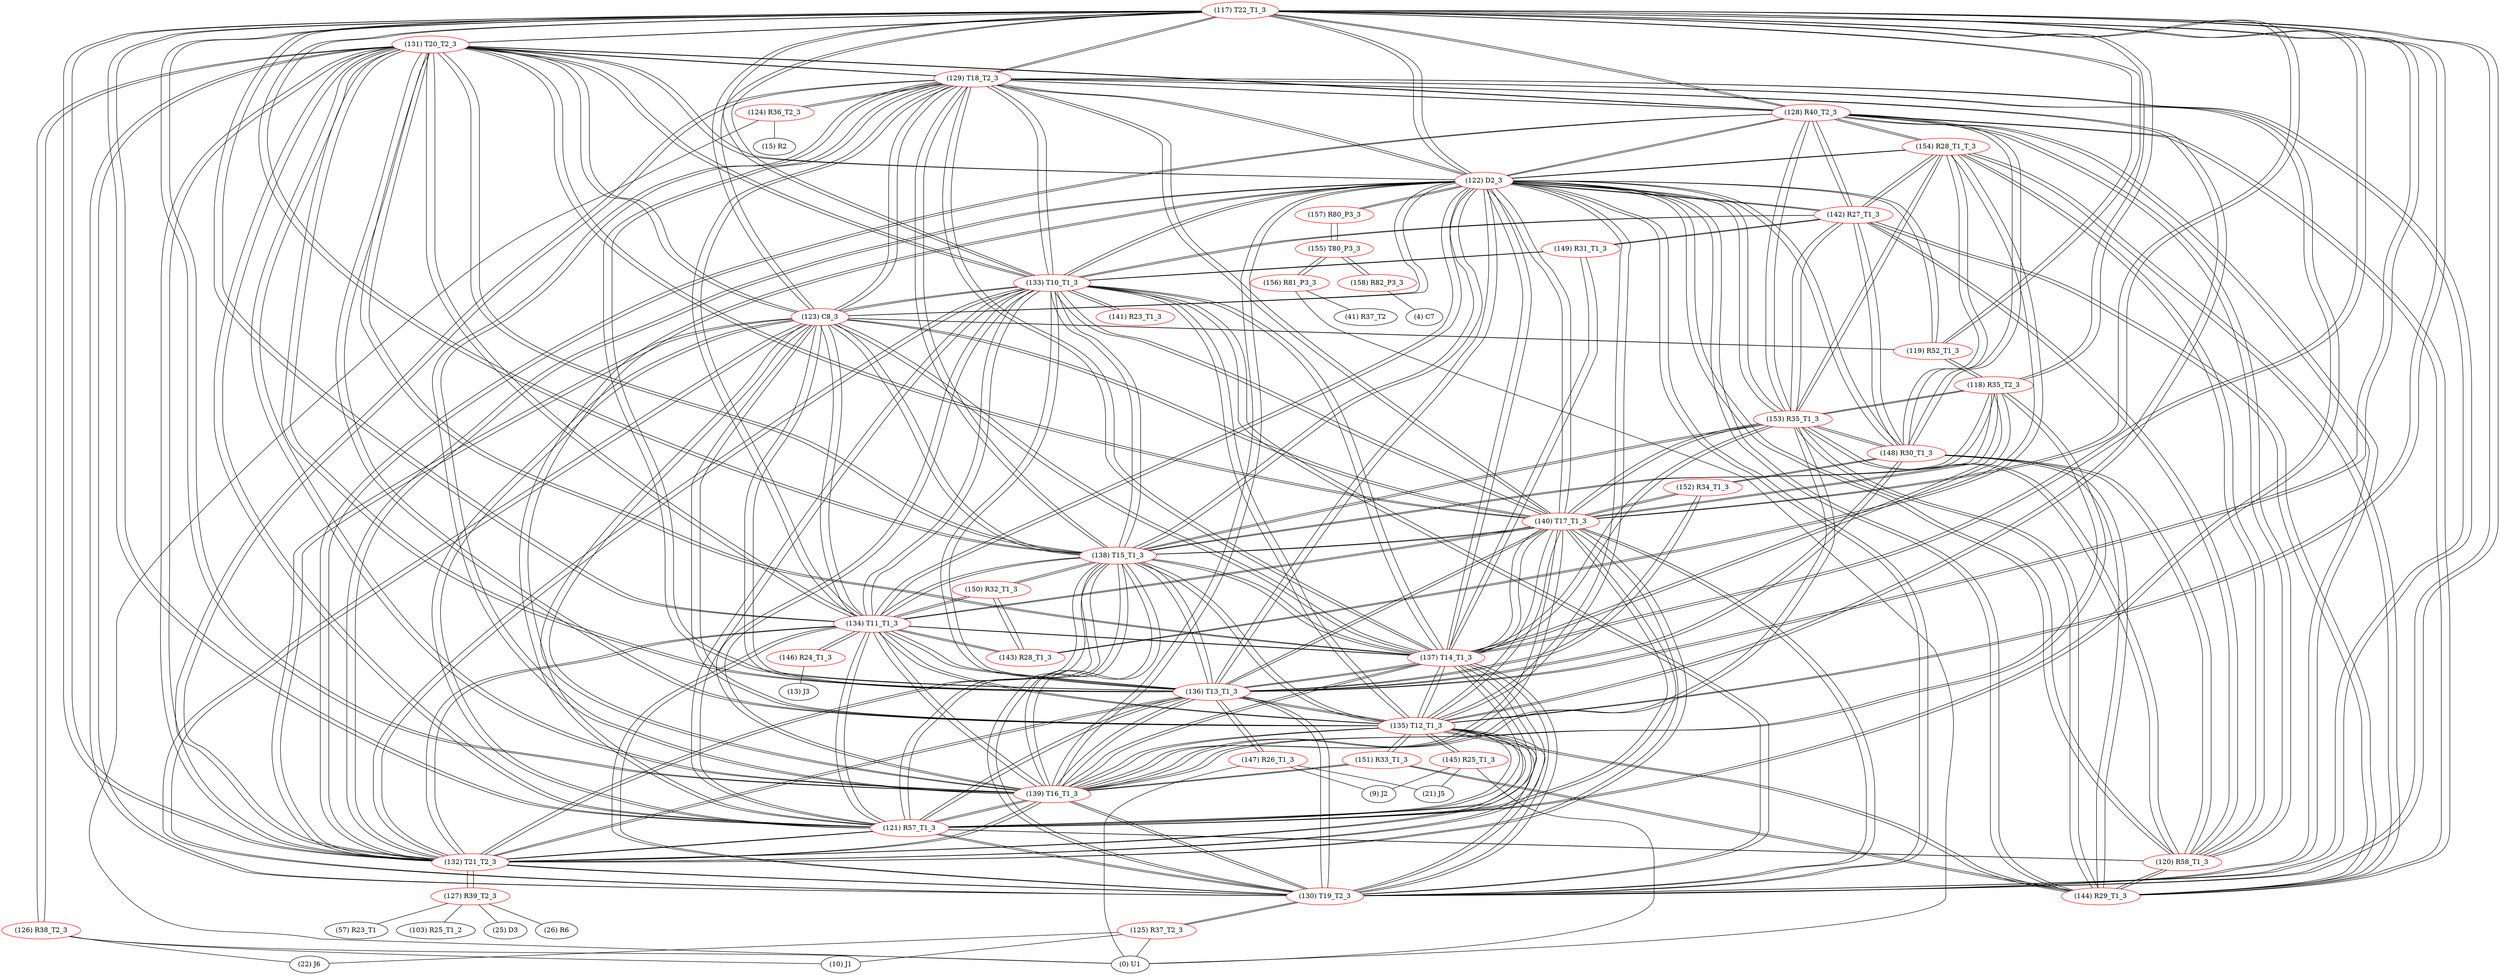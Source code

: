 graph {
	117 [label="(117) T22_T1_3" color=red]
	131 [label="(131) T20_T2_3"]
	129 [label="(129) T18_T2_3"]
	130 [label="(130) T19_T2_3"]
	132 [label="(132) T21_T2_3"]
	121 [label="(121) R57_T1_3"]
	122 [label="(122) D2_3"]
	134 [label="(134) T11_T1_3"]
	139 [label="(139) T16_T1_3"]
	140 [label="(140) T17_T1_3"]
	133 [label="(133) T10_T1_3"]
	135 [label="(135) T12_T1_3"]
	136 [label="(136) T13_T1_3"]
	137 [label="(137) T14_T1_3"]
	138 [label="(138) T15_T1_3"]
	123 [label="(123) C8_3"]
	128 [label="(128) R40_T2_3"]
	119 [label="(119) R52_T1_3"]
	118 [label="(118) R35_T2_3"]
	118 [label="(118) R35_T2_3" color=red]
	139 [label="(139) T16_T1_3"]
	138 [label="(138) T15_T1_3"]
	153 [label="(153) R35_T1_3"]
	137 [label="(137) T14_T1_3"]
	140 [label="(140) T17_T1_3"]
	119 [label="(119) R52_T1_3"]
	117 [label="(117) T22_T1_3"]
	119 [label="(119) R52_T1_3" color=red]
	122 [label="(122) D2_3"]
	123 [label="(123) C8_3"]
	118 [label="(118) R35_T2_3"]
	117 [label="(117) T22_T1_3"]
	120 [label="(120) R58_T1_3" color=red]
	121 [label="(121) R57_T1_3"]
	122 [label="(122) D2_3"]
	144 [label="(144) R29_T1_3"]
	153 [label="(153) R35_T1_3"]
	128 [label="(128) R40_T2_3"]
	148 [label="(148) R30_T1_3"]
	142 [label="(142) R27_T1_3"]
	154 [label="(154) R28_T1_T_3"]
	121 [label="(121) R57_T1_3" color=red]
	131 [label="(131) T20_T2_3"]
	129 [label="(129) T18_T2_3"]
	130 [label="(130) T19_T2_3"]
	132 [label="(132) T21_T2_3"]
	117 [label="(117) T22_T1_3"]
	122 [label="(122) D2_3"]
	134 [label="(134) T11_T1_3"]
	139 [label="(139) T16_T1_3"]
	140 [label="(140) T17_T1_3"]
	133 [label="(133) T10_T1_3"]
	135 [label="(135) T12_T1_3"]
	136 [label="(136) T13_T1_3"]
	137 [label="(137) T14_T1_3"]
	138 [label="(138) T15_T1_3"]
	123 [label="(123) C8_3"]
	120 [label="(120) R58_T1_3"]
	122 [label="(122) D2_3" color=red]
	131 [label="(131) T20_T2_3"]
	129 [label="(129) T18_T2_3"]
	130 [label="(130) T19_T2_3"]
	132 [label="(132) T21_T2_3"]
	121 [label="(121) R57_T1_3"]
	117 [label="(117) T22_T1_3"]
	134 [label="(134) T11_T1_3"]
	139 [label="(139) T16_T1_3"]
	140 [label="(140) T17_T1_3"]
	133 [label="(133) T10_T1_3"]
	135 [label="(135) T12_T1_3"]
	136 [label="(136) T13_T1_3"]
	137 [label="(137) T14_T1_3"]
	138 [label="(138) T15_T1_3"]
	123 [label="(123) C8_3"]
	119 [label="(119) R52_T1_3"]
	120 [label="(120) R58_T1_3"]
	144 [label="(144) R29_T1_3"]
	153 [label="(153) R35_T1_3"]
	128 [label="(128) R40_T2_3"]
	148 [label="(148) R30_T1_3"]
	142 [label="(142) R27_T1_3"]
	154 [label="(154) R28_T1_T_3"]
	157 [label="(157) R80_P3_3"]
	123 [label="(123) C8_3" color=red]
	131 [label="(131) T20_T2_3"]
	129 [label="(129) T18_T2_3"]
	130 [label="(130) T19_T2_3"]
	132 [label="(132) T21_T2_3"]
	121 [label="(121) R57_T1_3"]
	117 [label="(117) T22_T1_3"]
	122 [label="(122) D2_3"]
	134 [label="(134) T11_T1_3"]
	139 [label="(139) T16_T1_3"]
	140 [label="(140) T17_T1_3"]
	133 [label="(133) T10_T1_3"]
	135 [label="(135) T12_T1_3"]
	136 [label="(136) T13_T1_3"]
	137 [label="(137) T14_T1_3"]
	138 [label="(138) T15_T1_3"]
	119 [label="(119) R52_T1_3"]
	124 [label="(124) R36_T2_3" color=red]
	0 [label="(0) U1"]
	15 [label="(15) R2"]
	129 [label="(129) T18_T2_3"]
	125 [label="(125) R37_T2_3" color=red]
	22 [label="(22) J6"]
	10 [label="(10) J1"]
	0 [label="(0) U1"]
	130 [label="(130) T19_T2_3"]
	126 [label="(126) R38_T2_3" color=red]
	22 [label="(22) J6"]
	0 [label="(0) U1"]
	10 [label="(10) J1"]
	131 [label="(131) T20_T2_3"]
	127 [label="(127) R39_T2_3" color=red]
	25 [label="(25) D3"]
	26 [label="(26) R6"]
	57 [label="(57) R23_T1"]
	103 [label="(103) R25_T1_2"]
	132 [label="(132) T21_T2_3"]
	128 [label="(128) R40_T2_3" color=red]
	144 [label="(144) R29_T1_3"]
	153 [label="(153) R35_T1_3"]
	148 [label="(148) R30_T1_3"]
	122 [label="(122) D2_3"]
	120 [label="(120) R58_T1_3"]
	142 [label="(142) R27_T1_3"]
	154 [label="(154) R28_T1_T_3"]
	117 [label="(117) T22_T1_3"]
	130 [label="(130) T19_T2_3"]
	129 [label="(129) T18_T2_3"]
	132 [label="(132) T21_T2_3"]
	131 [label="(131) T20_T2_3"]
	129 [label="(129) T18_T2_3" color=red]
	131 [label="(131) T20_T2_3"]
	130 [label="(130) T19_T2_3"]
	132 [label="(132) T21_T2_3"]
	121 [label="(121) R57_T1_3"]
	117 [label="(117) T22_T1_3"]
	122 [label="(122) D2_3"]
	134 [label="(134) T11_T1_3"]
	139 [label="(139) T16_T1_3"]
	140 [label="(140) T17_T1_3"]
	133 [label="(133) T10_T1_3"]
	135 [label="(135) T12_T1_3"]
	136 [label="(136) T13_T1_3"]
	137 [label="(137) T14_T1_3"]
	138 [label="(138) T15_T1_3"]
	123 [label="(123) C8_3"]
	128 [label="(128) R40_T2_3"]
	124 [label="(124) R36_T2_3"]
	130 [label="(130) T19_T2_3" color=red]
	131 [label="(131) T20_T2_3"]
	129 [label="(129) T18_T2_3"]
	132 [label="(132) T21_T2_3"]
	121 [label="(121) R57_T1_3"]
	117 [label="(117) T22_T1_3"]
	122 [label="(122) D2_3"]
	134 [label="(134) T11_T1_3"]
	139 [label="(139) T16_T1_3"]
	140 [label="(140) T17_T1_3"]
	133 [label="(133) T10_T1_3"]
	135 [label="(135) T12_T1_3"]
	136 [label="(136) T13_T1_3"]
	137 [label="(137) T14_T1_3"]
	138 [label="(138) T15_T1_3"]
	123 [label="(123) C8_3"]
	128 [label="(128) R40_T2_3"]
	125 [label="(125) R37_T2_3"]
	131 [label="(131) T20_T2_3" color=red]
	129 [label="(129) T18_T2_3"]
	130 [label="(130) T19_T2_3"]
	132 [label="(132) T21_T2_3"]
	121 [label="(121) R57_T1_3"]
	117 [label="(117) T22_T1_3"]
	122 [label="(122) D2_3"]
	134 [label="(134) T11_T1_3"]
	139 [label="(139) T16_T1_3"]
	140 [label="(140) T17_T1_3"]
	133 [label="(133) T10_T1_3"]
	135 [label="(135) T12_T1_3"]
	136 [label="(136) T13_T1_3"]
	137 [label="(137) T14_T1_3"]
	138 [label="(138) T15_T1_3"]
	123 [label="(123) C8_3"]
	128 [label="(128) R40_T2_3"]
	126 [label="(126) R38_T2_3"]
	132 [label="(132) T21_T2_3" color=red]
	131 [label="(131) T20_T2_3"]
	129 [label="(129) T18_T2_3"]
	130 [label="(130) T19_T2_3"]
	121 [label="(121) R57_T1_3"]
	117 [label="(117) T22_T1_3"]
	122 [label="(122) D2_3"]
	134 [label="(134) T11_T1_3"]
	139 [label="(139) T16_T1_3"]
	140 [label="(140) T17_T1_3"]
	133 [label="(133) T10_T1_3"]
	135 [label="(135) T12_T1_3"]
	136 [label="(136) T13_T1_3"]
	137 [label="(137) T14_T1_3"]
	138 [label="(138) T15_T1_3"]
	123 [label="(123) C8_3"]
	128 [label="(128) R40_T2_3"]
	127 [label="(127) R39_T2_3"]
	133 [label="(133) T10_T1_3" color=red]
	131 [label="(131) T20_T2_3"]
	129 [label="(129) T18_T2_3"]
	130 [label="(130) T19_T2_3"]
	132 [label="(132) T21_T2_3"]
	121 [label="(121) R57_T1_3"]
	117 [label="(117) T22_T1_3"]
	122 [label="(122) D2_3"]
	134 [label="(134) T11_T1_3"]
	139 [label="(139) T16_T1_3"]
	140 [label="(140) T17_T1_3"]
	135 [label="(135) T12_T1_3"]
	136 [label="(136) T13_T1_3"]
	137 [label="(137) T14_T1_3"]
	138 [label="(138) T15_T1_3"]
	123 [label="(123) C8_3"]
	141 [label="(141) R23_T1_3"]
	149 [label="(149) R31_T1_3"]
	142 [label="(142) R27_T1_3"]
	134 [label="(134) T11_T1_3" color=red]
	131 [label="(131) T20_T2_3"]
	129 [label="(129) T18_T2_3"]
	130 [label="(130) T19_T2_3"]
	132 [label="(132) T21_T2_3"]
	121 [label="(121) R57_T1_3"]
	117 [label="(117) T22_T1_3"]
	122 [label="(122) D2_3"]
	139 [label="(139) T16_T1_3"]
	140 [label="(140) T17_T1_3"]
	133 [label="(133) T10_T1_3"]
	135 [label="(135) T12_T1_3"]
	136 [label="(136) T13_T1_3"]
	137 [label="(137) T14_T1_3"]
	138 [label="(138) T15_T1_3"]
	123 [label="(123) C8_3"]
	146 [label="(146) R24_T1_3"]
	150 [label="(150) R32_T1_3"]
	143 [label="(143) R28_T1_3"]
	135 [label="(135) T12_T1_3" color=red]
	131 [label="(131) T20_T2_3"]
	129 [label="(129) T18_T2_3"]
	130 [label="(130) T19_T2_3"]
	132 [label="(132) T21_T2_3"]
	121 [label="(121) R57_T1_3"]
	117 [label="(117) T22_T1_3"]
	122 [label="(122) D2_3"]
	134 [label="(134) T11_T1_3"]
	139 [label="(139) T16_T1_3"]
	140 [label="(140) T17_T1_3"]
	133 [label="(133) T10_T1_3"]
	136 [label="(136) T13_T1_3"]
	137 [label="(137) T14_T1_3"]
	138 [label="(138) T15_T1_3"]
	123 [label="(123) C8_3"]
	151 [label="(151) R33_T1_3"]
	144 [label="(144) R29_T1_3"]
	145 [label="(145) R25_T1_3"]
	136 [label="(136) T13_T1_3" color=red]
	131 [label="(131) T20_T2_3"]
	129 [label="(129) T18_T2_3"]
	130 [label="(130) T19_T2_3"]
	132 [label="(132) T21_T2_3"]
	121 [label="(121) R57_T1_3"]
	117 [label="(117) T22_T1_3"]
	122 [label="(122) D2_3"]
	134 [label="(134) T11_T1_3"]
	139 [label="(139) T16_T1_3"]
	140 [label="(140) T17_T1_3"]
	133 [label="(133) T10_T1_3"]
	135 [label="(135) T12_T1_3"]
	137 [label="(137) T14_T1_3"]
	138 [label="(138) T15_T1_3"]
	123 [label="(123) C8_3"]
	148 [label="(148) R30_T1_3"]
	152 [label="(152) R34_T1_3"]
	147 [label="(147) R26_T1_3"]
	137 [label="(137) T14_T1_3" color=red]
	131 [label="(131) T20_T2_3"]
	129 [label="(129) T18_T2_3"]
	130 [label="(130) T19_T2_3"]
	132 [label="(132) T21_T2_3"]
	121 [label="(121) R57_T1_3"]
	117 [label="(117) T22_T1_3"]
	122 [label="(122) D2_3"]
	134 [label="(134) T11_T1_3"]
	139 [label="(139) T16_T1_3"]
	140 [label="(140) T17_T1_3"]
	133 [label="(133) T10_T1_3"]
	135 [label="(135) T12_T1_3"]
	136 [label="(136) T13_T1_3"]
	138 [label="(138) T15_T1_3"]
	123 [label="(123) C8_3"]
	153 [label="(153) R35_T1_3"]
	118 [label="(118) R35_T2_3"]
	149 [label="(149) R31_T1_3"]
	138 [label="(138) T15_T1_3" color=red]
	131 [label="(131) T20_T2_3"]
	129 [label="(129) T18_T2_3"]
	130 [label="(130) T19_T2_3"]
	132 [label="(132) T21_T2_3"]
	121 [label="(121) R57_T1_3"]
	117 [label="(117) T22_T1_3"]
	122 [label="(122) D2_3"]
	134 [label="(134) T11_T1_3"]
	139 [label="(139) T16_T1_3"]
	140 [label="(140) T17_T1_3"]
	133 [label="(133) T10_T1_3"]
	135 [label="(135) T12_T1_3"]
	136 [label="(136) T13_T1_3"]
	137 [label="(137) T14_T1_3"]
	123 [label="(123) C8_3"]
	153 [label="(153) R35_T1_3"]
	118 [label="(118) R35_T2_3"]
	150 [label="(150) R32_T1_3"]
	139 [label="(139) T16_T1_3" color=red]
	131 [label="(131) T20_T2_3"]
	129 [label="(129) T18_T2_3"]
	130 [label="(130) T19_T2_3"]
	132 [label="(132) T21_T2_3"]
	121 [label="(121) R57_T1_3"]
	117 [label="(117) T22_T1_3"]
	122 [label="(122) D2_3"]
	134 [label="(134) T11_T1_3"]
	140 [label="(140) T17_T1_3"]
	133 [label="(133) T10_T1_3"]
	135 [label="(135) T12_T1_3"]
	136 [label="(136) T13_T1_3"]
	137 [label="(137) T14_T1_3"]
	138 [label="(138) T15_T1_3"]
	123 [label="(123) C8_3"]
	153 [label="(153) R35_T1_3"]
	118 [label="(118) R35_T2_3"]
	151 [label="(151) R33_T1_3"]
	140 [label="(140) T17_T1_3" color=red]
	131 [label="(131) T20_T2_3"]
	129 [label="(129) T18_T2_3"]
	130 [label="(130) T19_T2_3"]
	132 [label="(132) T21_T2_3"]
	121 [label="(121) R57_T1_3"]
	117 [label="(117) T22_T1_3"]
	122 [label="(122) D2_3"]
	134 [label="(134) T11_T1_3"]
	139 [label="(139) T16_T1_3"]
	133 [label="(133) T10_T1_3"]
	135 [label="(135) T12_T1_3"]
	136 [label="(136) T13_T1_3"]
	137 [label="(137) T14_T1_3"]
	138 [label="(138) T15_T1_3"]
	123 [label="(123) C8_3"]
	153 [label="(153) R35_T1_3"]
	118 [label="(118) R35_T2_3"]
	152 [label="(152) R34_T1_3"]
	141 [label="(141) R23_T1_3" color=red]
	133 [label="(133) T10_T1_3"]
	142 [label="(142) R27_T1_3" color=red]
	144 [label="(144) R29_T1_3"]
	153 [label="(153) R35_T1_3"]
	128 [label="(128) R40_T2_3"]
	148 [label="(148) R30_T1_3"]
	122 [label="(122) D2_3"]
	120 [label="(120) R58_T1_3"]
	154 [label="(154) R28_T1_T_3"]
	133 [label="(133) T10_T1_3"]
	149 [label="(149) R31_T1_3"]
	143 [label="(143) R28_T1_3" color=red]
	150 [label="(150) R32_T1_3"]
	134 [label="(134) T11_T1_3"]
	154 [label="(154) R28_T1_T_3"]
	144 [label="(144) R29_T1_3" color=red]
	153 [label="(153) R35_T1_3"]
	128 [label="(128) R40_T2_3"]
	148 [label="(148) R30_T1_3"]
	122 [label="(122) D2_3"]
	120 [label="(120) R58_T1_3"]
	142 [label="(142) R27_T1_3"]
	154 [label="(154) R28_T1_T_3"]
	151 [label="(151) R33_T1_3"]
	135 [label="(135) T12_T1_3"]
	145 [label="(145) R25_T1_3" color=red]
	21 [label="(21) J5"]
	0 [label="(0) U1"]
	9 [label="(9) J2"]
	135 [label="(135) T12_T1_3"]
	146 [label="(146) R24_T1_3" color=red]
	13 [label="(13) J3"]
	134 [label="(134) T11_T1_3"]
	147 [label="(147) R26_T1_3" color=red]
	9 [label="(9) J2"]
	0 [label="(0) U1"]
	21 [label="(21) J5"]
	136 [label="(136) T13_T1_3"]
	148 [label="(148) R30_T1_3" color=red]
	144 [label="(144) R29_T1_3"]
	153 [label="(153) R35_T1_3"]
	128 [label="(128) R40_T2_3"]
	122 [label="(122) D2_3"]
	120 [label="(120) R58_T1_3"]
	142 [label="(142) R27_T1_3"]
	154 [label="(154) R28_T1_T_3"]
	152 [label="(152) R34_T1_3"]
	136 [label="(136) T13_T1_3"]
	149 [label="(149) R31_T1_3" color=red]
	133 [label="(133) T10_T1_3"]
	142 [label="(142) R27_T1_3"]
	137 [label="(137) T14_T1_3"]
	150 [label="(150) R32_T1_3" color=red]
	138 [label="(138) T15_T1_3"]
	143 [label="(143) R28_T1_3"]
	134 [label="(134) T11_T1_3"]
	151 [label="(151) R33_T1_3" color=red]
	139 [label="(139) T16_T1_3"]
	144 [label="(144) R29_T1_3"]
	135 [label="(135) T12_T1_3"]
	152 [label="(152) R34_T1_3" color=red]
	140 [label="(140) T17_T1_3"]
	148 [label="(148) R30_T1_3"]
	136 [label="(136) T13_T1_3"]
	153 [label="(153) R35_T1_3" color=red]
	144 [label="(144) R29_T1_3"]
	128 [label="(128) R40_T2_3"]
	148 [label="(148) R30_T1_3"]
	122 [label="(122) D2_3"]
	120 [label="(120) R58_T1_3"]
	142 [label="(142) R27_T1_3"]
	154 [label="(154) R28_T1_T_3"]
	139 [label="(139) T16_T1_3"]
	138 [label="(138) T15_T1_3"]
	137 [label="(137) T14_T1_3"]
	140 [label="(140) T17_T1_3"]
	118 [label="(118) R35_T2_3"]
	154 [label="(154) R28_T1_T_3" color=red]
	144 [label="(144) R29_T1_3"]
	153 [label="(153) R35_T1_3"]
	128 [label="(128) R40_T2_3"]
	148 [label="(148) R30_T1_3"]
	122 [label="(122) D2_3"]
	120 [label="(120) R58_T1_3"]
	142 [label="(142) R27_T1_3"]
	143 [label="(143) R28_T1_3"]
	155 [label="(155) T80_P3_3" color=red]
	156 [label="(156) R81_P3_3"]
	158 [label="(158) R82_P3_3"]
	157 [label="(157) R80_P3_3"]
	156 [label="(156) R81_P3_3" color=red]
	0 [label="(0) U1"]
	41 [label="(41) R37_T2"]
	155 [label="(155) T80_P3_3"]
	157 [label="(157) R80_P3_3" color=red]
	122 [label="(122) D2_3"]
	155 [label="(155) T80_P3_3"]
	158 [label="(158) R82_P3_3" color=red]
	4 [label="(4) C7"]
	155 [label="(155) T80_P3_3"]
	117 -- 131
	117 -- 129
	117 -- 130
	117 -- 132
	117 -- 121
	117 -- 122
	117 -- 134
	117 -- 139
	117 -- 140
	117 -- 133
	117 -- 135
	117 -- 136
	117 -- 137
	117 -- 138
	117 -- 123
	117 -- 128
	117 -- 119
	117 -- 118
	118 -- 139
	118 -- 138
	118 -- 153
	118 -- 137
	118 -- 140
	118 -- 119
	118 -- 117
	119 -- 122
	119 -- 123
	119 -- 118
	119 -- 117
	120 -- 121
	120 -- 122
	120 -- 144
	120 -- 153
	120 -- 128
	120 -- 148
	120 -- 142
	120 -- 154
	121 -- 131
	121 -- 129
	121 -- 130
	121 -- 132
	121 -- 117
	121 -- 122
	121 -- 134
	121 -- 139
	121 -- 140
	121 -- 133
	121 -- 135
	121 -- 136
	121 -- 137
	121 -- 138
	121 -- 123
	121 -- 120
	122 -- 131
	122 -- 129
	122 -- 130
	122 -- 132
	122 -- 121
	122 -- 117
	122 -- 134
	122 -- 139
	122 -- 140
	122 -- 133
	122 -- 135
	122 -- 136
	122 -- 137
	122 -- 138
	122 -- 123
	122 -- 119
	122 -- 120
	122 -- 144
	122 -- 153
	122 -- 128
	122 -- 148
	122 -- 142
	122 -- 154
	122 -- 157
	123 -- 131
	123 -- 129
	123 -- 130
	123 -- 132
	123 -- 121
	123 -- 117
	123 -- 122
	123 -- 134
	123 -- 139
	123 -- 140
	123 -- 133
	123 -- 135
	123 -- 136
	123 -- 137
	123 -- 138
	123 -- 119
	124 -- 0
	124 -- 15
	124 -- 129
	125 -- 22
	125 -- 10
	125 -- 0
	125 -- 130
	126 -- 22
	126 -- 0
	126 -- 10
	126 -- 131
	127 -- 25
	127 -- 26
	127 -- 57
	127 -- 103
	127 -- 132
	128 -- 144
	128 -- 153
	128 -- 148
	128 -- 122
	128 -- 120
	128 -- 142
	128 -- 154
	128 -- 117
	128 -- 130
	128 -- 129
	128 -- 132
	128 -- 131
	129 -- 131
	129 -- 130
	129 -- 132
	129 -- 121
	129 -- 117
	129 -- 122
	129 -- 134
	129 -- 139
	129 -- 140
	129 -- 133
	129 -- 135
	129 -- 136
	129 -- 137
	129 -- 138
	129 -- 123
	129 -- 128
	129 -- 124
	130 -- 131
	130 -- 129
	130 -- 132
	130 -- 121
	130 -- 117
	130 -- 122
	130 -- 134
	130 -- 139
	130 -- 140
	130 -- 133
	130 -- 135
	130 -- 136
	130 -- 137
	130 -- 138
	130 -- 123
	130 -- 128
	130 -- 125
	131 -- 129
	131 -- 130
	131 -- 132
	131 -- 121
	131 -- 117
	131 -- 122
	131 -- 134
	131 -- 139
	131 -- 140
	131 -- 133
	131 -- 135
	131 -- 136
	131 -- 137
	131 -- 138
	131 -- 123
	131 -- 128
	131 -- 126
	132 -- 131
	132 -- 129
	132 -- 130
	132 -- 121
	132 -- 117
	132 -- 122
	132 -- 134
	132 -- 139
	132 -- 140
	132 -- 133
	132 -- 135
	132 -- 136
	132 -- 137
	132 -- 138
	132 -- 123
	132 -- 128
	132 -- 127
	133 -- 131
	133 -- 129
	133 -- 130
	133 -- 132
	133 -- 121
	133 -- 117
	133 -- 122
	133 -- 134
	133 -- 139
	133 -- 140
	133 -- 135
	133 -- 136
	133 -- 137
	133 -- 138
	133 -- 123
	133 -- 141
	133 -- 149
	133 -- 142
	134 -- 131
	134 -- 129
	134 -- 130
	134 -- 132
	134 -- 121
	134 -- 117
	134 -- 122
	134 -- 139
	134 -- 140
	134 -- 133
	134 -- 135
	134 -- 136
	134 -- 137
	134 -- 138
	134 -- 123
	134 -- 146
	134 -- 150
	134 -- 143
	135 -- 131
	135 -- 129
	135 -- 130
	135 -- 132
	135 -- 121
	135 -- 117
	135 -- 122
	135 -- 134
	135 -- 139
	135 -- 140
	135 -- 133
	135 -- 136
	135 -- 137
	135 -- 138
	135 -- 123
	135 -- 151
	135 -- 144
	135 -- 145
	136 -- 131
	136 -- 129
	136 -- 130
	136 -- 132
	136 -- 121
	136 -- 117
	136 -- 122
	136 -- 134
	136 -- 139
	136 -- 140
	136 -- 133
	136 -- 135
	136 -- 137
	136 -- 138
	136 -- 123
	136 -- 148
	136 -- 152
	136 -- 147
	137 -- 131
	137 -- 129
	137 -- 130
	137 -- 132
	137 -- 121
	137 -- 117
	137 -- 122
	137 -- 134
	137 -- 139
	137 -- 140
	137 -- 133
	137 -- 135
	137 -- 136
	137 -- 138
	137 -- 123
	137 -- 153
	137 -- 118
	137 -- 149
	138 -- 131
	138 -- 129
	138 -- 130
	138 -- 132
	138 -- 121
	138 -- 117
	138 -- 122
	138 -- 134
	138 -- 139
	138 -- 140
	138 -- 133
	138 -- 135
	138 -- 136
	138 -- 137
	138 -- 123
	138 -- 153
	138 -- 118
	138 -- 150
	139 -- 131
	139 -- 129
	139 -- 130
	139 -- 132
	139 -- 121
	139 -- 117
	139 -- 122
	139 -- 134
	139 -- 140
	139 -- 133
	139 -- 135
	139 -- 136
	139 -- 137
	139 -- 138
	139 -- 123
	139 -- 153
	139 -- 118
	139 -- 151
	140 -- 131
	140 -- 129
	140 -- 130
	140 -- 132
	140 -- 121
	140 -- 117
	140 -- 122
	140 -- 134
	140 -- 139
	140 -- 133
	140 -- 135
	140 -- 136
	140 -- 137
	140 -- 138
	140 -- 123
	140 -- 153
	140 -- 118
	140 -- 152
	141 -- 133
	142 -- 144
	142 -- 153
	142 -- 128
	142 -- 148
	142 -- 122
	142 -- 120
	142 -- 154
	142 -- 133
	142 -- 149
	143 -- 150
	143 -- 134
	143 -- 154
	144 -- 153
	144 -- 128
	144 -- 148
	144 -- 122
	144 -- 120
	144 -- 142
	144 -- 154
	144 -- 151
	144 -- 135
	145 -- 21
	145 -- 0
	145 -- 9
	145 -- 135
	146 -- 13
	146 -- 134
	147 -- 9
	147 -- 0
	147 -- 21
	147 -- 136
	148 -- 144
	148 -- 153
	148 -- 128
	148 -- 122
	148 -- 120
	148 -- 142
	148 -- 154
	148 -- 152
	148 -- 136
	149 -- 133
	149 -- 142
	149 -- 137
	150 -- 138
	150 -- 143
	150 -- 134
	151 -- 139
	151 -- 144
	151 -- 135
	152 -- 140
	152 -- 148
	152 -- 136
	153 -- 144
	153 -- 128
	153 -- 148
	153 -- 122
	153 -- 120
	153 -- 142
	153 -- 154
	153 -- 139
	153 -- 138
	153 -- 137
	153 -- 140
	153 -- 118
	154 -- 144
	154 -- 153
	154 -- 128
	154 -- 148
	154 -- 122
	154 -- 120
	154 -- 142
	154 -- 143
	155 -- 156
	155 -- 158
	155 -- 157
	156 -- 0
	156 -- 41
	156 -- 155
	157 -- 122
	157 -- 155
	158 -- 4
	158 -- 155
}